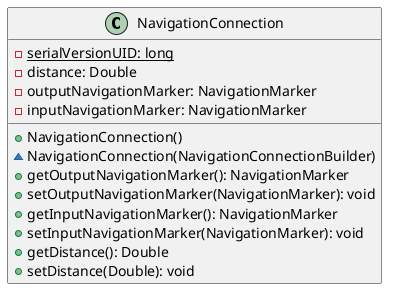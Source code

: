 @startuml

    class NavigationConnection {
        {static} -serialVersionUID: long
        -distance: Double
        -outputNavigationMarker: NavigationMarker
        -inputNavigationMarker: NavigationMarker
        +NavigationConnection()
        ~NavigationConnection(NavigationConnectionBuilder)
        +getOutputNavigationMarker(): NavigationMarker
        +setOutputNavigationMarker(NavigationMarker): void
        +getInputNavigationMarker(): NavigationMarker
        +setInputNavigationMarker(NavigationMarker): void
        +getDistance(): Double
        +setDistance(Double): void
    }

@enduml
